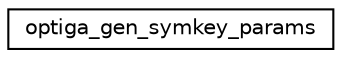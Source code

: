 digraph "Graphical Class Hierarchy"
{
 // LATEX_PDF_SIZE
  edge [fontname="Helvetica",fontsize="10",labelfontname="Helvetica",labelfontsize="10"];
  node [fontname="Helvetica",fontsize="10",shape=record];
  rankdir="LR";
  Node0 [label="optiga_gen_symkey_params",height=0.2,width=0.4,color="black", fillcolor="white", style="filled",URL="$d9/d23/structoptiga__gen__symkey__params.html",tooltip="Specifies the data structure for symmetric generate key."];
}
